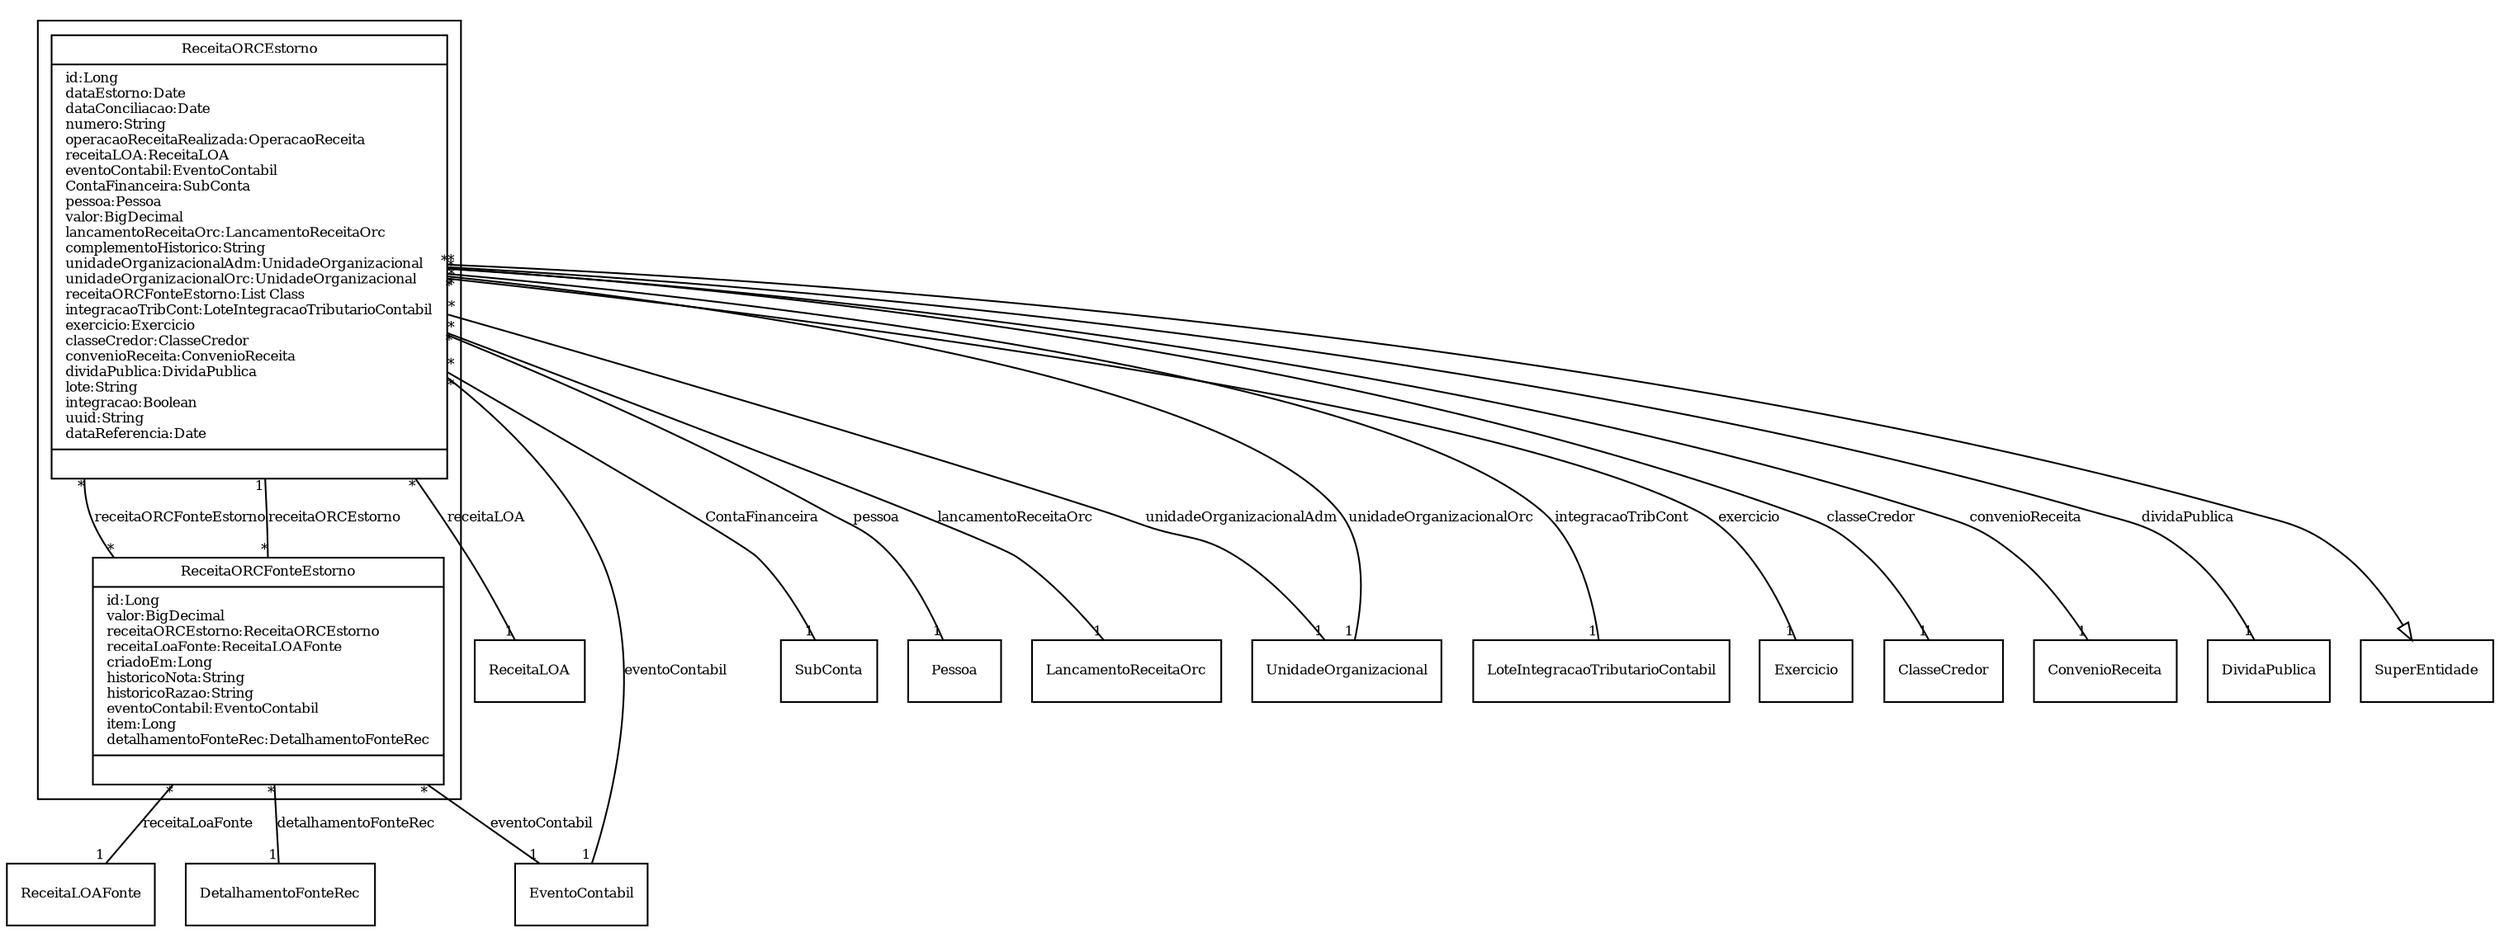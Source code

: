 digraph G{
fontname = "Times-Roman"
fontsize = 8

node [
        fontname = "Times-Roman"
        fontsize = 8
        shape = "record"
]

edge [
        fontname = "Times-Roman"
        fontsize = 8
]

subgraph clusterESTORNO_DE_RECEITA_REALIZADA
{
ReceitaORCEstorno [label = "{ReceitaORCEstorno|id:Long\ldataEstorno:Date\ldataConciliacao:Date\lnumero:String\loperacaoReceitaRealizada:OperacaoReceita\lreceitaLOA:ReceitaLOA\leventoContabil:EventoContabil\lContaFinanceira:SubConta\lpessoa:Pessoa\lvalor:BigDecimal\llancamentoReceitaOrc:LancamentoReceitaOrc\lcomplementoHistorico:String\lunidadeOrganizacionalAdm:UnidadeOrganizacional\lunidadeOrganizacionalOrc:UnidadeOrganizacional\lreceitaORCFonteEstorno:List Class\lintegracaoTribCont:LoteIntegracaoTributarioContabil\lexercicio:Exercicio\lclasseCredor:ClasseCredor\lconvenioReceita:ConvenioReceita\ldividaPublica:DividaPublica\llote:String\lintegracao:Boolean\luuid:String\ldataReferencia:Date\l|\l}"]
ReceitaORCFonteEstorno [label = "{ReceitaORCFonteEstorno|id:Long\lvalor:BigDecimal\lreceitaORCEstorno:ReceitaORCEstorno\lreceitaLoaFonte:ReceitaLOAFonte\lcriadoEm:Long\lhistoricoNota:String\lhistoricoRazao:String\leventoContabil:EventoContabil\litem:Long\ldetalhamentoFonteRec:DetalhamentoFonteRec\l|\l}"]
}
edge [arrowhead = "none" headlabel = "1" taillabel = "*"] ReceitaORCEstorno -> ReceitaLOA [label = "receitaLOA"]
edge [arrowhead = "none" headlabel = "1" taillabel = "*"] ReceitaORCEstorno -> EventoContabil [label = "eventoContabil"]
edge [arrowhead = "none" headlabel = "1" taillabel = "*"] ReceitaORCEstorno -> SubConta [label = "ContaFinanceira"]
edge [arrowhead = "none" headlabel = "1" taillabel = "*"] ReceitaORCEstorno -> Pessoa [label = "pessoa"]
edge [arrowhead = "none" headlabel = "1" taillabel = "*"] ReceitaORCEstorno -> LancamentoReceitaOrc [label = "lancamentoReceitaOrc"]
edge [arrowhead = "none" headlabel = "1" taillabel = "*"] ReceitaORCEstorno -> UnidadeOrganizacional [label = "unidadeOrganizacionalAdm"]
edge [arrowhead = "none" headlabel = "1" taillabel = "*"] ReceitaORCEstorno -> UnidadeOrganizacional [label = "unidadeOrganizacionalOrc"]
edge [arrowhead = "none" headlabel = "*" taillabel = "*"] ReceitaORCEstorno -> ReceitaORCFonteEstorno [label = "receitaORCFonteEstorno"]
edge [arrowhead = "none" headlabel = "1" taillabel = "*"] ReceitaORCEstorno -> LoteIntegracaoTributarioContabil [label = "integracaoTribCont"]
edge [arrowhead = "none" headlabel = "1" taillabel = "*"] ReceitaORCEstorno -> Exercicio [label = "exercicio"]
edge [arrowhead = "none" headlabel = "1" taillabel = "*"] ReceitaORCEstorno -> ClasseCredor [label = "classeCredor"]
edge [arrowhead = "none" headlabel = "1" taillabel = "*"] ReceitaORCEstorno -> ConvenioReceita [label = "convenioReceita"]
edge [arrowhead = "none" headlabel = "1" taillabel = "*"] ReceitaORCEstorno -> DividaPublica [label = "dividaPublica"]
edge [ arrowhead = "empty" headlabel = "" taillabel = ""] ReceitaORCEstorno -> SuperEntidade
edge [arrowhead = "none" headlabel = "1" taillabel = "*"] ReceitaORCFonteEstorno -> ReceitaORCEstorno [label = "receitaORCEstorno"]
edge [arrowhead = "none" headlabel = "1" taillabel = "*"] ReceitaORCFonteEstorno -> ReceitaLOAFonte [label = "receitaLoaFonte"]
edge [arrowhead = "none" headlabel = "1" taillabel = "*"] ReceitaORCFonteEstorno -> EventoContabil [label = "eventoContabil"]
edge [arrowhead = "none" headlabel = "1" taillabel = "*"] ReceitaORCFonteEstorno -> DetalhamentoFonteRec [label = "detalhamentoFonteRec"]
}
